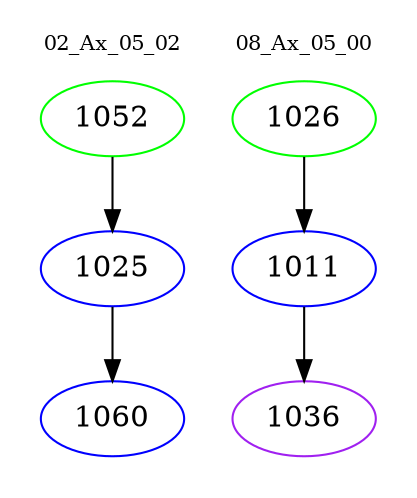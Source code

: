 digraph{
subgraph cluster_0 {
color = white
label = "02_Ax_05_02";
fontsize=10;
T0_1052 [label="1052", color="green"]
T0_1052 -> T0_1025 [color="black"]
T0_1025 [label="1025", color="blue"]
T0_1025 -> T0_1060 [color="black"]
T0_1060 [label="1060", color="blue"]
}
subgraph cluster_1 {
color = white
label = "08_Ax_05_00";
fontsize=10;
T1_1026 [label="1026", color="green"]
T1_1026 -> T1_1011 [color="black"]
T1_1011 [label="1011", color="blue"]
T1_1011 -> T1_1036 [color="black"]
T1_1036 [label="1036", color="purple"]
}
}
